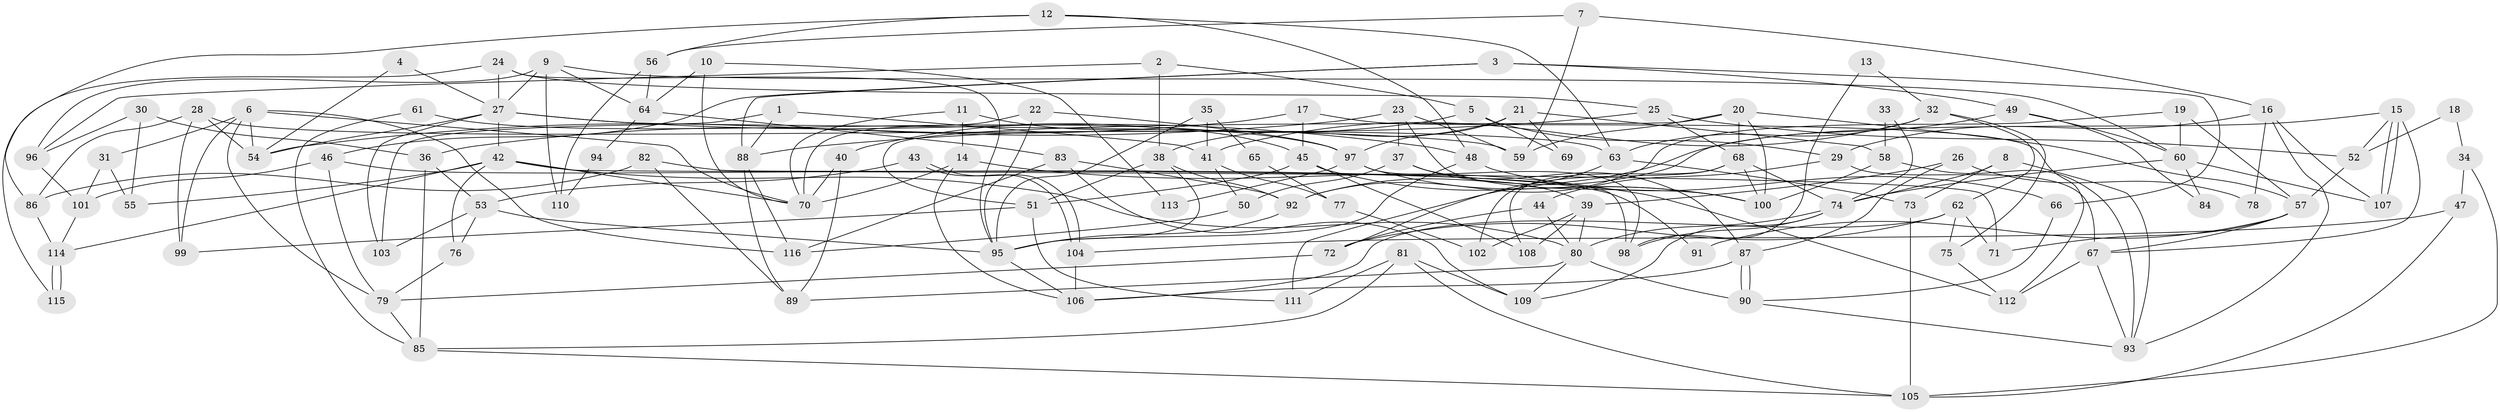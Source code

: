 // coarse degree distribution, {2: 0.14705882352941177, 3: 0.35294117647058826, 6: 0.08823529411764706, 4: 0.058823529411764705, 8: 0.08823529411764706, 9: 0.058823529411764705, 11: 0.029411764705882353, 5: 0.08823529411764706, 10: 0.058823529411764705, 16: 0.029411764705882353}
// Generated by graph-tools (version 1.1) at 2025/54/03/04/25 21:54:04]
// undirected, 116 vertices, 232 edges
graph export_dot {
graph [start="1"]
  node [color=gray90,style=filled];
  1;
  2;
  3;
  4;
  5;
  6;
  7;
  8;
  9;
  10;
  11;
  12;
  13;
  14;
  15;
  16;
  17;
  18;
  19;
  20;
  21;
  22;
  23;
  24;
  25;
  26;
  27;
  28;
  29;
  30;
  31;
  32;
  33;
  34;
  35;
  36;
  37;
  38;
  39;
  40;
  41;
  42;
  43;
  44;
  45;
  46;
  47;
  48;
  49;
  50;
  51;
  52;
  53;
  54;
  55;
  56;
  57;
  58;
  59;
  60;
  61;
  62;
  63;
  64;
  65;
  66;
  67;
  68;
  69;
  70;
  71;
  72;
  73;
  74;
  75;
  76;
  77;
  78;
  79;
  80;
  81;
  82;
  83;
  84;
  85;
  86;
  87;
  88;
  89;
  90;
  91;
  92;
  93;
  94;
  95;
  96;
  97;
  98;
  99;
  100;
  101;
  102;
  103;
  104;
  105;
  106;
  107;
  108;
  109;
  110;
  111;
  112;
  113;
  114;
  115;
  116;
  1 -- 103;
  1 -- 88;
  1 -- 41;
  2 -- 38;
  2 -- 5;
  2 -- 96;
  3 -- 46;
  3 -- 88;
  3 -- 49;
  3 -- 66;
  4 -- 54;
  4 -- 27;
  5 -- 40;
  5 -- 29;
  5 -- 69;
  6 -- 54;
  6 -- 70;
  6 -- 31;
  6 -- 79;
  6 -- 99;
  6 -- 116;
  7 -- 59;
  7 -- 16;
  7 -- 56;
  8 -- 73;
  8 -- 93;
  8 -- 74;
  9 -- 60;
  9 -- 27;
  9 -- 64;
  9 -- 96;
  9 -- 110;
  10 -- 70;
  10 -- 64;
  10 -- 113;
  11 -- 45;
  11 -- 14;
  11 -- 70;
  12 -- 56;
  12 -- 86;
  12 -- 48;
  12 -- 63;
  13 -- 98;
  13 -- 32;
  14 -- 70;
  14 -- 112;
  14 -- 106;
  15 -- 67;
  15 -- 107;
  15 -- 107;
  15 -- 52;
  15 -- 92;
  16 -- 107;
  16 -- 29;
  16 -- 78;
  16 -- 93;
  17 -- 112;
  17 -- 36;
  17 -- 45;
  18 -- 34;
  18 -- 52;
  19 -- 57;
  19 -- 92;
  19 -- 60;
  20 -- 51;
  20 -- 68;
  20 -- 57;
  20 -- 59;
  20 -- 100;
  21 -- 38;
  21 -- 58;
  21 -- 69;
  21 -- 97;
  22 -- 95;
  22 -- 97;
  22 -- 70;
  23 -- 37;
  23 -- 100;
  23 -- 54;
  23 -- 59;
  24 -- 95;
  24 -- 27;
  24 -- 25;
  24 -- 115;
  25 -- 52;
  25 -- 68;
  25 -- 88;
  26 -- 39;
  26 -- 87;
  26 -- 78;
  27 -- 42;
  27 -- 59;
  27 -- 48;
  27 -- 54;
  27 -- 103;
  28 -- 54;
  28 -- 99;
  28 -- 63;
  28 -- 86;
  29 -- 67;
  29 -- 44;
  30 -- 55;
  30 -- 96;
  30 -- 36;
  31 -- 101;
  31 -- 55;
  32 -- 63;
  32 -- 41;
  32 -- 62;
  32 -- 75;
  33 -- 74;
  33 -- 58;
  34 -- 105;
  34 -- 47;
  35 -- 95;
  35 -- 41;
  35 -- 65;
  36 -- 85;
  36 -- 53;
  37 -- 39;
  37 -- 87;
  37 -- 50;
  38 -- 95;
  38 -- 92;
  38 -- 51;
  39 -- 80;
  39 -- 108;
  39 -- 102;
  40 -- 89;
  40 -- 70;
  41 -- 50;
  41 -- 77;
  42 -- 70;
  42 -- 76;
  42 -- 55;
  42 -- 71;
  42 -- 80;
  42 -- 114;
  43 -- 53;
  43 -- 104;
  43 -- 104;
  44 -- 80;
  44 -- 72;
  45 -- 100;
  45 -- 51;
  45 -- 108;
  46 -- 101;
  46 -- 79;
  46 -- 91;
  47 -- 105;
  47 -- 104;
  48 -- 66;
  48 -- 95;
  49 -- 60;
  49 -- 84;
  49 -- 111;
  50 -- 116;
  51 -- 99;
  51 -- 111;
  52 -- 57;
  53 -- 95;
  53 -- 76;
  53 -- 103;
  56 -- 64;
  56 -- 110;
  57 -- 71;
  57 -- 67;
  57 -- 91;
  58 -- 100;
  58 -- 93;
  60 -- 74;
  60 -- 84;
  60 -- 107;
  61 -- 97;
  61 -- 85;
  62 -- 106;
  62 -- 71;
  62 -- 72;
  62 -- 75;
  63 -- 72;
  63 -- 73;
  64 -- 83;
  64 -- 94;
  65 -- 77;
  66 -- 90;
  67 -- 93;
  67 -- 112;
  68 -- 74;
  68 -- 100;
  68 -- 102;
  68 -- 108;
  72 -- 79;
  73 -- 105;
  74 -- 80;
  74 -- 98;
  74 -- 109;
  75 -- 112;
  76 -- 79;
  77 -- 102;
  79 -- 85;
  80 -- 90;
  80 -- 89;
  80 -- 109;
  81 -- 111;
  81 -- 109;
  81 -- 85;
  81 -- 105;
  82 -- 86;
  82 -- 98;
  82 -- 89;
  83 -- 109;
  83 -- 116;
  83 -- 92;
  85 -- 105;
  86 -- 114;
  87 -- 106;
  87 -- 90;
  87 -- 90;
  88 -- 89;
  88 -- 116;
  90 -- 93;
  92 -- 95;
  94 -- 110;
  95 -- 106;
  96 -- 101;
  97 -- 100;
  97 -- 98;
  97 -- 113;
  101 -- 114;
  104 -- 106;
  114 -- 115;
  114 -- 115;
}
